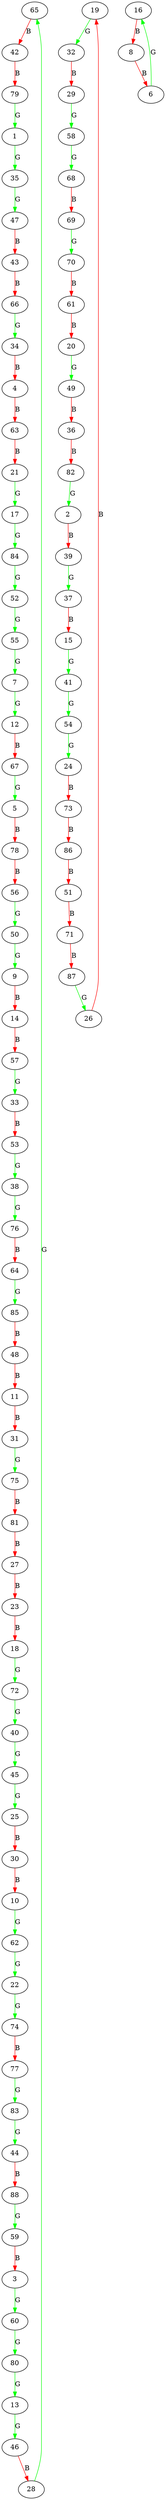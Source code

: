 digraph {
	65
	65 -> 42 [label=B color=red]
	64
	64 -> 85 [label=G color=green]
	19
	19 -> 32 [label=G color=green]
	43
	43 -> 66 [label=B color=red]
	62
	62 -> 22 [label=G color=green]
	84
	84 -> 52 [label=G color=green]
	41
	41 -> 54 [label=G color=green]
	75
	75 -> 81 [label=B color=red]
	57
	57 -> 33 [label=G color=green]
	16
	16 -> 8 [label=B color=red]
	82
	82 -> 2 [label=G color=green]
	78
	78 -> 56 [label=B color=red]
	29
	29 -> 58 [label=G color=green]
	49
	49 -> 36 [label=B color=red]
	55
	55 -> 7 [label=G color=green]
	70
	70 -> 61 [label=B color=red]
	45
	45 -> 25 [label=G color=green]
	27
	27 -> 23 [label=B color=red]
	40
	40 -> 45 [label=G color=green]
	80
	80 -> 13 [label=G color=green]
	36
	36 -> 82 [label=B color=red]
	74
	74 -> 77 [label=B color=red]
	4
	4 -> 63 [label=B color=red]
	81
	81 -> 27 [label=B color=red]
	37
	37 -> 15 [label=B color=red]
	22
	22 -> 74 [label=G color=green]
	17
	17 -> 84 [label=G color=green]
	71
	71 -> 87 [label=B color=red]
	6
	6 -> 16 [label=G color=green]
	63
	63 -> 21 [label=B color=red]
	85
	85 -> 48 [label=B color=red]
	13
	13 -> 46 [label=G color=green]
	32
	32 -> 29 [label=B color=red]
	24
	24 -> 73 [label=B color=red]
	60
	60 -> 80 [label=G color=green]
	54
	54 -> 24 [label=G color=green]
	79
	79 -> 1 [label=G color=green]
	38
	38 -> 76 [label=G color=green]
	35
	35 -> 47 [label=G color=green]
	7
	7 -> 12 [label=G color=green]
	18
	18 -> 72 [label=G color=green]
	73
	73 -> 86 [label=B color=red]
	77
	77 -> 83 [label=G color=green]
	9
	9 -> 14 [label=B color=red]
	58
	58 -> 68 [label=G color=green]
	26
	26 -> 19 [label=B color=red]
	31
	31 -> 75 [label=G color=green]
	15
	15 -> 41 [label=G color=green]
	59
	59 -> 3 [label=B color=red]
	61
	61 -> 20 [label=B color=red]
	52
	52 -> 55 [label=G color=green]
	83
	83 -> 44 [label=G color=green]
	69
	69 -> 70 [label=G color=green]
	86
	86 -> 51 [label=B color=red]
	5
	5 -> 78 [label=B color=red]
	20
	20 -> 49 [label=G color=green]
	3
	3 -> 60 [label=G color=green]
	12
	12 -> 67 [label=B color=red]
	44
	44 -> 88 [label=B color=red]
	21
	21 -> 17 [label=G color=green]
	66
	66 -> 34 [label=G color=green]
	34
	34 -> 4 [label=B color=red]
	11
	11 -> 31 [label=B color=red]
	48
	48 -> 11 [label=B color=red]
	47
	47 -> 43 [label=B color=red]
	68
	68 -> 69 [label=B color=red]
	39
	39 -> 37 [label=G color=green]
	67
	67 -> 5 [label=G color=green]
	88
	88 -> 59 [label=G color=green]
	33
	33 -> 53 [label=B color=red]
	76
	76 -> 64 [label=B color=red]
	87
	87 -> 26 [label=G color=green]
	72
	72 -> 40 [label=G color=green]
	28
	28 -> 65 [label=G color=green]
	56
	56 -> 50 [label=G color=green]
	23
	23 -> 18 [label=B color=red]
	1
	1 -> 35 [label=G color=green]
	14
	14 -> 57 [label=B color=red]
	51
	51 -> 71 [label=B color=red]
	2
	2 -> 39 [label=B color=red]
	10
	10 -> 62 [label=G color=green]
	8
	8 -> 6 [label=B color=red]
	25
	25 -> 30 [label=B color=red]
	46
	46 -> 28 [label=B color=red]
	53
	53 -> 38 [label=G color=green]
	42
	42 -> 79 [label=B color=red]
	30
	30 -> 10 [label=B color=red]
	50
	50 -> 9 [label=G color=green]
}
